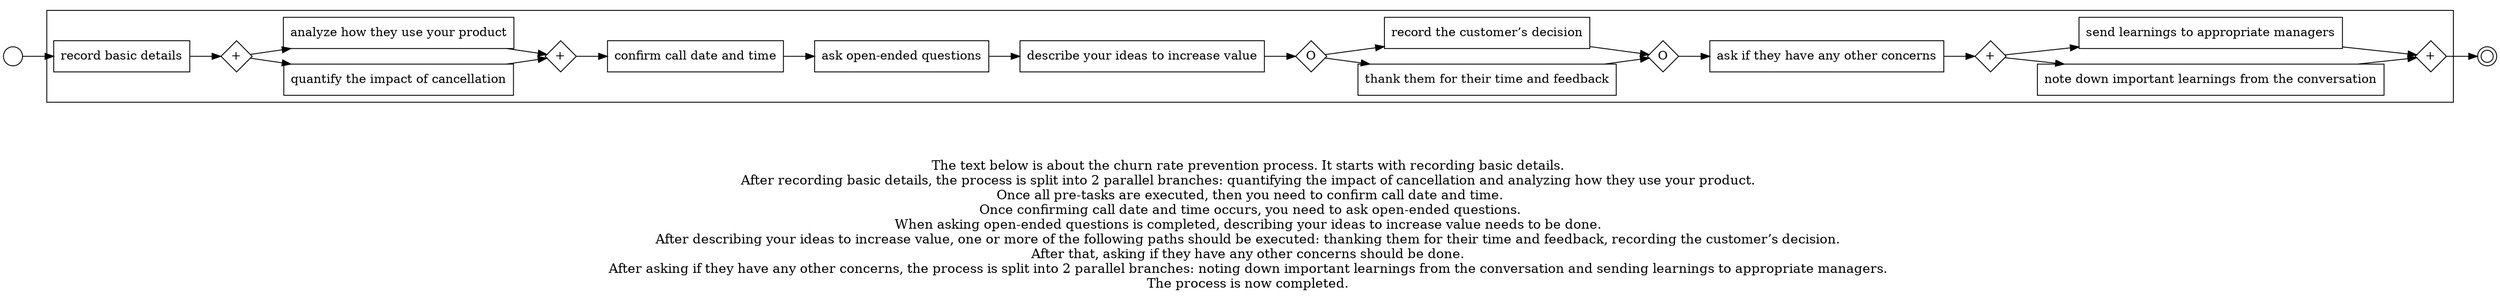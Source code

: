 digraph churn_rate_prevention_process_145 {
	graph [rankdir=LR]
	START_NODE [label="" shape=circle width=0.3]
	subgraph CLUSTER_0 {
		"record basic details" [shape=box]
		"AND_SPLIT--2. Evaluate product usage_YB0V" [label="+" fixedsize=true shape=diamond width=0.5]
		"record basic details" -> "AND_SPLIT--2. Evaluate product usage_YB0V"
		"quantify the impact of cancellation" [shape=box]
		"AND_SPLIT--2. Evaluate product usage_YB0V" -> "quantify the impact of cancellation"
		"analyze how they use your product" [shape=box]
		"AND_SPLIT--2. Evaluate product usage_YB0V" -> "analyze how they use your product"
		"AND_JOIN--2. Evaluate product usage_YB0V" [label="+" fixedsize=true shape=diamond width=0.5]
		"quantify the impact of cancellation" -> "AND_JOIN--2. Evaluate product usage_YB0V"
		"analyze how they use your product" -> "AND_JOIN--2. Evaluate product usage_YB0V"
		"confirm call date and time" [shape=box]
		"AND_JOIN--2. Evaluate product usage_YB0V" -> "confirm call date and time"
		"ask open-ended questions" [shape=box]
		"confirm call date and time" -> "ask open-ended questions"
		"describe your ideas to increase value" [shape=box]
		"ask open-ended questions" -> "describe your ideas to increase value"
		"OR_SPLIT--6. Outcome_4Z1V" [label=O fixedsize=true shape=diamond width=0.5]
		"describe your ideas to increase value" -> "OR_SPLIT--6. Outcome_4Z1V"
		"thank them for their time and feedback" [shape=box]
		"OR_SPLIT--6. Outcome_4Z1V" -> "thank them for their time and feedback"
		"record the customer’s decision" [shape=box]
		"OR_SPLIT--6. Outcome_4Z1V" -> "record the customer’s decision"
		"OR_JOIN--6. Outcome_4Z1V" [label=O fixedsize=true shape=diamond width=0.5]
		"thank them for their time and feedback" -> "OR_JOIN--6. Outcome_4Z1V"
		"record the customer’s decision" -> "OR_JOIN--6. Outcome_4Z1V"
		"ask if they have any other concerns" [shape=box]
		"OR_JOIN--6. Outcome_4Z1V" -> "ask if they have any other concerns"
		"AND_SPLIT--8. Final steps_N9I3" [label="+" fixedsize=true shape=diamond width=0.5]
		"ask if they have any other concerns" -> "AND_SPLIT--8. Final steps_N9I3"
		"note down important learnings from the conversation" [shape=box]
		"AND_SPLIT--8. Final steps_N9I3" -> "note down important learnings from the conversation"
		"send learnings to appropriate managers" [shape=box]
		"AND_SPLIT--8. Final steps_N9I3" -> "send learnings to appropriate managers"
		"AND_JOIN--8. Final steps_N9I3" [label="+" fixedsize=true shape=diamond width=0.5]
		"note down important learnings from the conversation" -> "AND_JOIN--8. Final steps_N9I3"
		"send learnings to appropriate managers" -> "AND_JOIN--8. Final steps_N9I3"
	}
	START_NODE -> "record basic details"
	END_NODE [label="" shape=doublecircle width=0.2]
	"AND_JOIN--8. Final steps_N9I3" -> END_NODE
	fontsize=15 label="\n\n
The text below is about the churn rate prevention process. It starts with recording basic details. 
After recording basic details, the process is split into 2 parallel branches: quantifying the impact of cancellation and analyzing how they use your product. 
Once all pre-tasks are executed, then you need to confirm call date and time.
Once confirming call date and time occurs, you need to ask open-ended questions.
When asking open-ended questions is completed, describing your ideas to increase value needs to be done. 
After describing your ideas to increase value, one or more of the following paths should be executed: thanking them for their time and feedback, recording the customer’s decision. 
After that, asking if they have any other concerns should be done. 
After asking if they have any other concerns, the process is split into 2 parallel branches: noting down important learnings from the conversation and sending learnings to appropriate managers. 
The process is now completed. 
"
}
